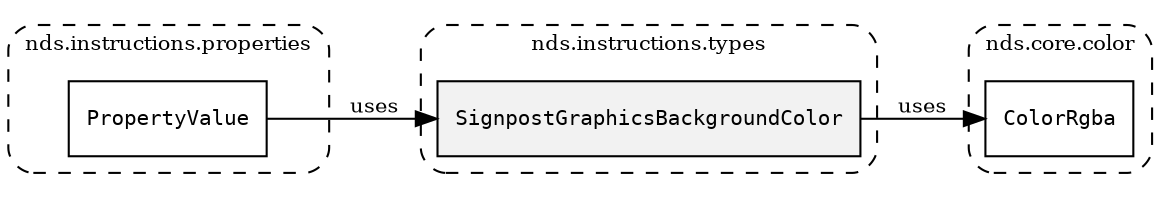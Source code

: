 /**
 * This dot file creates symbol collaboration diagram for SignpostGraphicsBackgroundColor.
 */
digraph ZSERIO
{
    node [shape=box, fontsize=10];
    rankdir="LR";
    fontsize=10;
    tooltip="SignpostGraphicsBackgroundColor collaboration diagram";

    subgraph "cluster_nds.instructions.types"
    {
        style="dashed, rounded";
        label="nds.instructions.types";
        tooltip="Package nds.instructions.types";
        href="../../../content/packages/nds.instructions.types.html#Package-nds-instructions-types";
        target="_parent";

        "SignpostGraphicsBackgroundColor" [style="filled", fillcolor="#0000000D", target="_parent", label=<<font face="monospace"><table align="center" border="0" cellspacing="0" cellpadding="0"><tr><td href="../../../content/packages/nds.instructions.types.html#Subtype-SignpostGraphicsBackgroundColor" title="Subtype defined in nds.instructions.types">SignpostGraphicsBackgroundColor</td></tr></table></font>>];
    }

    subgraph "cluster_nds.core.color"
    {
        style="dashed, rounded";
        label="nds.core.color";
        tooltip="Package nds.core.color";
        href="../../../content/packages/nds.core.color.html#Package-nds-core-color";
        target="_parent";

        "ColorRgba" [target="_parent", label=<<font face="monospace"><table align="center" border="0" cellspacing="0" cellpadding="0"><tr><td href="../../../content/packages/nds.core.color.html#Structure-ColorRgba" title="Structure defined in nds.core.color">ColorRgba</td></tr></table></font>>];
    }

    subgraph "cluster_nds.instructions.properties"
    {
        style="dashed, rounded";
        label="nds.instructions.properties";
        tooltip="Package nds.instructions.properties";
        href="../../../content/packages/nds.instructions.properties.html#Package-nds-instructions-properties";
        target="_parent";

        "PropertyValue" [target="_parent", label=<<font face="monospace"><table align="center" border="0" cellspacing="0" cellpadding="0"><tr><td href="../../../content/packages/nds.instructions.properties.html#Choice-PropertyValue" title="Choice defined in nds.instructions.properties">PropertyValue</td></tr></table></font>>];
    }

    "SignpostGraphicsBackgroundColor" -> "ColorRgba" [label="uses", fontsize=10];
    "PropertyValue" -> "SignpostGraphicsBackgroundColor" [label="uses", fontsize=10];
}
